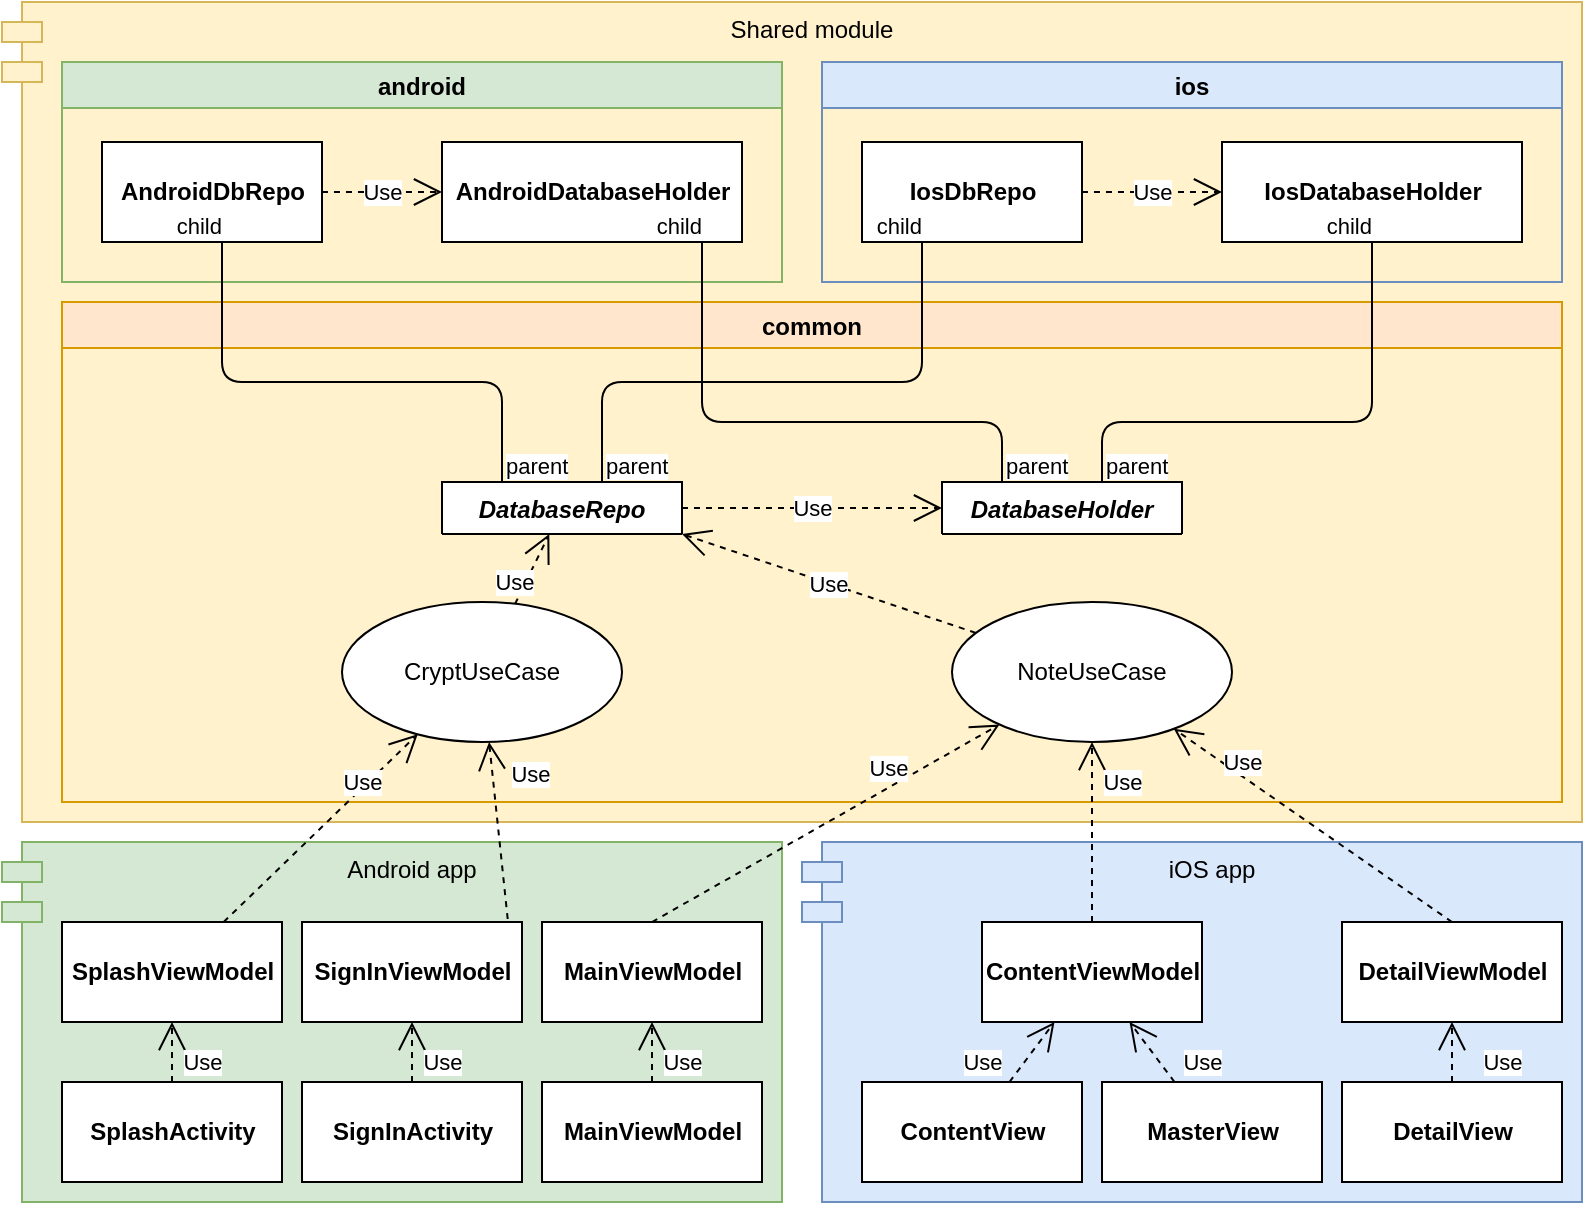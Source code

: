 <mxfile version="13.6.2" type="device"><diagram id="7_m-QgdKIpnmGYBrwB6b" name="Страница 2"><mxGraphModel dx="788" dy="604" grid="1" gridSize="10" guides="1" tooltips="1" connect="1" arrows="1" fold="1" page="1" pageScale="1" pageWidth="827" pageHeight="1169" math="0" shadow="0"><root><mxCell id="ruG1A3cvqddyioANiLaJ-0"/><mxCell id="ruG1A3cvqddyioANiLaJ-1" value="modules" style="locked=1;" parent="ruG1A3cvqddyioANiLaJ-0"/><mxCell id="ruG1A3cvqddyioANiLaJ-2" value="Shared module" style="shape=module;align=left;spacingLeft=20;align=center;verticalAlign=top;fillColor=#fff2cc;strokeColor=#d6b656;" parent="ruG1A3cvqddyioANiLaJ-1" vertex="1"><mxGeometry x="20" y="10" width="790" height="410" as="geometry"/></mxCell><mxCell id="ruG1A3cvqddyioANiLaJ-3" value="Android app" style="shape=module;align=left;spacingLeft=20;align=center;verticalAlign=top;fillColor=#d5e8d4;strokeColor=#82b366;" parent="ruG1A3cvqddyioANiLaJ-1" vertex="1"><mxGeometry x="20" y="430" width="390" height="180" as="geometry"/></mxCell><mxCell id="ruG1A3cvqddyioANiLaJ-4" value="iOS app" style="shape=module;align=left;spacingLeft=20;align=center;verticalAlign=top;fillColor=#dae8fc;strokeColor=#6c8ebf;" parent="ruG1A3cvqddyioANiLaJ-1" vertex="1"><mxGeometry x="420" y="430" width="390" height="180" as="geometry"/></mxCell><mxCell id="ruG1A3cvqddyioANiLaJ-19" value="sourceSets" style="locked=1;" parent="ruG1A3cvqddyioANiLaJ-0"/><mxCell id="ruG1A3cvqddyioANiLaJ-20" value="common" style="swimlane;fillColor=#ffe6cc;strokeColor=#d79b00;" parent="ruG1A3cvqddyioANiLaJ-19" vertex="1"><mxGeometry x="50" y="160" width="750" height="250" as="geometry"/></mxCell><mxCell id="ruG1A3cvqddyioANiLaJ-21" value="android" style="swimlane;fillColor=#d5e8d4;strokeColor=#82b366;" parent="ruG1A3cvqddyioANiLaJ-19" vertex="1"><mxGeometry x="50" y="40" width="360" height="110" as="geometry"/></mxCell><mxCell id="ruG1A3cvqddyioANiLaJ-22" value="ios" style="swimlane;fillColor=#dae8fc;strokeColor=#6c8ebf;" parent="ruG1A3cvqddyioANiLaJ-19" vertex="1"><mxGeometry x="430" y="40" width="370" height="110" as="geometry"/></mxCell><mxCell id="ruG1A3cvqddyioANiLaJ-23" value="classes" style="locked=1;" parent="ruG1A3cvqddyioANiLaJ-0"/><mxCell id="qVzjeRIyRsdHClNP6558-6" value="Use" style="endArrow=open;endSize=12;dashed=1;html=1;entryX=0;entryY=0.5;entryDx=0;entryDy=0;exitX=1;exitY=0.5;exitDx=0;exitDy=0;" edge="1" parent="ruG1A3cvqddyioANiLaJ-23" source="n4Dbmzj75wJ712Qw9POo-0" target="qVzjeRIyRsdHClNP6558-0"><mxGeometry width="160" relative="1" as="geometry"><mxPoint x="340" y="300" as="sourcePoint"/><mxPoint x="500" y="300" as="targetPoint"/><Array as="points"/></mxGeometry></mxCell><mxCell id="qVzjeRIyRsdHClNP6558-12" value="Use" style="endArrow=open;endSize=12;dashed=1;html=1;entryX=1;entryY=1;entryDx=0;entryDy=0;" edge="1" parent="ruG1A3cvqddyioANiLaJ-23" source="qVzjeRIyRsdHClNP6558-59" target="n4Dbmzj75wJ712Qw9POo-0"><mxGeometry width="160" relative="1" as="geometry"><mxPoint x="360" y="329" as="sourcePoint"/><mxPoint x="490" y="290" as="targetPoint"/></mxGeometry></mxCell><mxCell id="qVzjeRIyRsdHClNP6558-16" value="&lt;b&gt;AndroidDbRepo&lt;/b&gt;" style="html=1;" vertex="1" parent="ruG1A3cvqddyioANiLaJ-23"><mxGeometry x="70" y="80" width="110" height="50" as="geometry"/></mxCell><mxCell id="qVzjeRIyRsdHClNP6558-17" value="&lt;b&gt;AndroidDatabaseHolder&lt;/b&gt;" style="html=1;" vertex="1" parent="ruG1A3cvqddyioANiLaJ-23"><mxGeometry x="240" y="80" width="150" height="50" as="geometry"/></mxCell><mxCell id="qVzjeRIyRsdHClNP6558-18" value="Use" style="endArrow=open;endSize=12;dashed=1;html=1;exitX=1;exitY=0.5;exitDx=0;exitDy=0;entryX=0;entryY=0.5;entryDx=0;entryDy=0;" edge="1" parent="ruG1A3cvqddyioANiLaJ-23" source="qVzjeRIyRsdHClNP6558-16" target="qVzjeRIyRsdHClNP6558-17"><mxGeometry width="160" relative="1" as="geometry"><mxPoint x="340" y="320" as="sourcePoint"/><mxPoint x="500" y="320" as="targetPoint"/></mxGeometry></mxCell><mxCell id="qVzjeRIyRsdHClNP6558-19" value="" style="endArrow=none;html=1;edgeStyle=orthogonalEdgeStyle;" edge="1" parent="ruG1A3cvqddyioANiLaJ-23" source="n4Dbmzj75wJ712Qw9POo-0" target="qVzjeRIyRsdHClNP6558-16"><mxGeometry relative="1" as="geometry"><mxPoint x="230" y="350" as="sourcePoint"/><mxPoint x="500" y="320" as="targetPoint"/><Array as="points"><mxPoint x="270" y="200"/><mxPoint x="130" y="200"/></Array></mxGeometry></mxCell><mxCell id="qVzjeRIyRsdHClNP6558-20" value="parent" style="edgeLabel;resizable=0;html=1;align=left;verticalAlign=bottom;" connectable="0" vertex="1" parent="qVzjeRIyRsdHClNP6558-19"><mxGeometry x="-1" relative="1" as="geometry"/></mxCell><mxCell id="qVzjeRIyRsdHClNP6558-21" value="child" style="edgeLabel;resizable=0;html=1;align=right;verticalAlign=bottom;" connectable="0" vertex="1" parent="qVzjeRIyRsdHClNP6558-19"><mxGeometry x="1" relative="1" as="geometry"/></mxCell><mxCell id="qVzjeRIyRsdHClNP6558-22" value="" style="endArrow=none;html=1;edgeStyle=orthogonalEdgeStyle;" edge="1" parent="ruG1A3cvqddyioANiLaJ-23" source="qVzjeRIyRsdHClNP6558-0" target="qVzjeRIyRsdHClNP6558-17"><mxGeometry relative="1" as="geometry"><mxPoint x="340" y="320" as="sourcePoint"/><mxPoint x="500" y="320" as="targetPoint"/><Array as="points"><mxPoint x="520" y="220"/><mxPoint x="370" y="220"/></Array></mxGeometry></mxCell><mxCell id="qVzjeRIyRsdHClNP6558-23" value="parent" style="edgeLabel;resizable=0;html=1;align=left;verticalAlign=bottom;" connectable="0" vertex="1" parent="qVzjeRIyRsdHClNP6558-22"><mxGeometry x="-1" relative="1" as="geometry"/></mxCell><mxCell id="qVzjeRIyRsdHClNP6558-24" value="child" style="edgeLabel;resizable=0;html=1;align=right;verticalAlign=bottom;" connectable="0" vertex="1" parent="qVzjeRIyRsdHClNP6558-22"><mxGeometry x="1" relative="1" as="geometry"/></mxCell><mxCell id="qVzjeRIyRsdHClNP6558-25" value="&lt;b&gt;IosDbRepo&lt;/b&gt;" style="html=1;" vertex="1" parent="ruG1A3cvqddyioANiLaJ-23"><mxGeometry x="450" y="80" width="110" height="50" as="geometry"/></mxCell><mxCell id="qVzjeRIyRsdHClNP6558-26" value="&lt;b&gt;IosDatabaseHolder&lt;/b&gt;" style="html=1;" vertex="1" parent="ruG1A3cvqddyioANiLaJ-23"><mxGeometry x="630" y="80" width="150" height="50" as="geometry"/></mxCell><mxCell id="qVzjeRIyRsdHClNP6558-27" value="Use" style="endArrow=open;endSize=12;dashed=1;html=1;exitX=1;exitY=0.5;exitDx=0;exitDy=0;entryX=0;entryY=0.5;entryDx=0;entryDy=0;" edge="1" parent="ruG1A3cvqddyioANiLaJ-23" source="qVzjeRIyRsdHClNP6558-25" target="qVzjeRIyRsdHClNP6558-26"><mxGeometry width="160" relative="1" as="geometry"><mxPoint x="340" y="310" as="sourcePoint"/><mxPoint x="500" y="310" as="targetPoint"/></mxGeometry></mxCell><mxCell id="qVzjeRIyRsdHClNP6558-28" value="" style="endArrow=none;html=1;edgeStyle=orthogonalEdgeStyle;" edge="1" parent="ruG1A3cvqddyioANiLaJ-23" source="n4Dbmzj75wJ712Qw9POo-0" target="qVzjeRIyRsdHClNP6558-25"><mxGeometry relative="1" as="geometry"><mxPoint x="340" y="350" as="sourcePoint"/><mxPoint x="500" y="320" as="targetPoint"/><Array as="points"><mxPoint x="320" y="200"/><mxPoint x="480" y="200"/></Array></mxGeometry></mxCell><mxCell id="qVzjeRIyRsdHClNP6558-29" value="parent" style="edgeLabel;resizable=0;html=1;align=left;verticalAlign=bottom;" connectable="0" vertex="1" parent="qVzjeRIyRsdHClNP6558-28"><mxGeometry x="-1" relative="1" as="geometry"/></mxCell><mxCell id="qVzjeRIyRsdHClNP6558-30" value="child" style="edgeLabel;resizable=0;html=1;align=right;verticalAlign=bottom;" connectable="0" vertex="1" parent="qVzjeRIyRsdHClNP6558-28"><mxGeometry x="1" relative="1" as="geometry"/></mxCell><mxCell id="qVzjeRIyRsdHClNP6558-31" value="" style="endArrow=none;html=1;edgeStyle=orthogonalEdgeStyle;" edge="1" parent="ruG1A3cvqddyioANiLaJ-23" source="qVzjeRIyRsdHClNP6558-0" target="qVzjeRIyRsdHClNP6558-26"><mxGeometry relative="1" as="geometry"><mxPoint x="570" y="360" as="sourcePoint"/><mxPoint x="500" y="310" as="targetPoint"/><Array as="points"><mxPoint x="570" y="220"/><mxPoint x="705" y="220"/></Array></mxGeometry></mxCell><mxCell id="qVzjeRIyRsdHClNP6558-32" value="parent" style="edgeLabel;resizable=0;html=1;align=left;verticalAlign=bottom;" connectable="0" vertex="1" parent="qVzjeRIyRsdHClNP6558-31"><mxGeometry x="-1" relative="1" as="geometry"/></mxCell><mxCell id="qVzjeRIyRsdHClNP6558-33" value="child" style="edgeLabel;resizable=0;html=1;align=right;verticalAlign=bottom;" connectable="0" vertex="1" parent="qVzjeRIyRsdHClNP6558-31"><mxGeometry x="1" relative="1" as="geometry"/></mxCell><mxCell id="qVzjeRIyRsdHClNP6558-34" value="&lt;b&gt;SplashViewModel&lt;/b&gt;" style="html=1;" vertex="1" parent="ruG1A3cvqddyioANiLaJ-23"><mxGeometry x="50" y="470" width="110" height="50" as="geometry"/></mxCell><mxCell id="qVzjeRIyRsdHClNP6558-35" value="&lt;b&gt;SplashActivity&lt;/b&gt;" style="html=1;" vertex="1" parent="ruG1A3cvqddyioANiLaJ-23"><mxGeometry x="50" y="550" width="110" height="50" as="geometry"/></mxCell><mxCell id="qVzjeRIyRsdHClNP6558-36" value="&lt;b&gt;SignIn&lt;/b&gt;&lt;b&gt;ViewModel&lt;/b&gt;" style="html=1;" vertex="1" parent="ruG1A3cvqddyioANiLaJ-23"><mxGeometry x="170" y="470" width="110" height="50" as="geometry"/></mxCell><mxCell id="qVzjeRIyRsdHClNP6558-37" value="&lt;b&gt;SignInActivity&lt;/b&gt;" style="html=1;" vertex="1" parent="ruG1A3cvqddyioANiLaJ-23"><mxGeometry x="170" y="550" width="110" height="50" as="geometry"/></mxCell><mxCell id="qVzjeRIyRsdHClNP6558-38" value="&lt;b&gt;MainViewModel&lt;/b&gt;" style="html=1;" vertex="1" parent="ruG1A3cvqddyioANiLaJ-23"><mxGeometry x="290" y="470" width="110" height="50" as="geometry"/></mxCell><mxCell id="qVzjeRIyRsdHClNP6558-39" value="&lt;b&gt;MainViewModel&lt;/b&gt;" style="html=1;" vertex="1" parent="ruG1A3cvqddyioANiLaJ-23"><mxGeometry x="290" y="550" width="110" height="50" as="geometry"/></mxCell><mxCell id="qVzjeRIyRsdHClNP6558-40" value="Use" style="endArrow=open;endSize=12;dashed=1;html=1;" edge="1" parent="ruG1A3cvqddyioANiLaJ-23" source="qVzjeRIyRsdHClNP6558-35" target="qVzjeRIyRsdHClNP6558-34"><mxGeometry x="-0.333" y="-15" width="160" relative="1" as="geometry"><mxPoint x="330" y="680" as="sourcePoint"/><mxPoint x="490" y="680" as="targetPoint"/><mxPoint as="offset"/></mxGeometry></mxCell><mxCell id="qVzjeRIyRsdHClNP6558-41" value="Use" style="endArrow=open;endSize=12;dashed=1;html=1;" edge="1" parent="ruG1A3cvqddyioANiLaJ-23" source="qVzjeRIyRsdHClNP6558-37" target="qVzjeRIyRsdHClNP6558-36"><mxGeometry x="-0.333" y="-15" width="160" relative="1" as="geometry"><mxPoint x="330" y="680" as="sourcePoint"/><mxPoint x="490" y="680" as="targetPoint"/><mxPoint as="offset"/></mxGeometry></mxCell><mxCell id="qVzjeRIyRsdHClNP6558-42" value="Use" style="endArrow=open;endSize=12;dashed=1;html=1;" edge="1" parent="ruG1A3cvqddyioANiLaJ-23" source="qVzjeRIyRsdHClNP6558-39" target="qVzjeRIyRsdHClNP6558-38"><mxGeometry x="-0.333" y="-15" width="160" relative="1" as="geometry"><mxPoint x="330" y="680" as="sourcePoint"/><mxPoint x="490" y="680" as="targetPoint"/><mxPoint as="offset"/></mxGeometry></mxCell><mxCell id="qVzjeRIyRsdHClNP6558-43" value="Use" style="endArrow=open;endSize=12;dashed=1;html=1;" edge="1" parent="ruG1A3cvqddyioANiLaJ-23" source="qVzjeRIyRsdHClNP6558-34" target="qVzjeRIyRsdHClNP6558-58"><mxGeometry x="0.457" y="2" width="160" relative="1" as="geometry"><mxPoint x="330" y="490" as="sourcePoint"/><mxPoint x="140" y="370" as="targetPoint"/><mxPoint as="offset"/></mxGeometry></mxCell><mxCell id="qVzjeRIyRsdHClNP6558-44" value="Use" style="endArrow=open;endSize=12;dashed=1;html=1;exitX=0.935;exitY=-0.03;exitDx=0;exitDy=0;exitPerimeter=0;" edge="1" parent="ruG1A3cvqddyioANiLaJ-23" source="qVzjeRIyRsdHClNP6558-36" target="qVzjeRIyRsdHClNP6558-58"><mxGeometry x="0.595" y="-19" width="160" relative="1" as="geometry"><mxPoint x="330" y="420" as="sourcePoint"/><mxPoint x="490" y="420" as="targetPoint"/><mxPoint as="offset"/></mxGeometry></mxCell><mxCell id="qVzjeRIyRsdHClNP6558-45" value="Use" style="endArrow=open;endSize=12;dashed=1;html=1;exitX=0.5;exitY=0;exitDx=0;exitDy=0;" edge="1" parent="ruG1A3cvqddyioANiLaJ-23" source="qVzjeRIyRsdHClNP6558-38" target="qVzjeRIyRsdHClNP6558-59"><mxGeometry x="0.406" y="9" width="160" relative="1" as="geometry"><mxPoint x="330" y="420" as="sourcePoint"/><mxPoint x="490" y="420" as="targetPoint"/><mxPoint as="offset"/></mxGeometry></mxCell><mxCell id="qVzjeRIyRsdHClNP6558-46" value="&lt;b&gt;ContentViewModel&lt;/b&gt;" style="html=1;" vertex="1" parent="ruG1A3cvqddyioANiLaJ-23"><mxGeometry x="510" y="470" width="110" height="50" as="geometry"/></mxCell><mxCell id="qVzjeRIyRsdHClNP6558-47" value="&lt;b&gt;ContentView&lt;/b&gt;" style="html=1;" vertex="1" parent="ruG1A3cvqddyioANiLaJ-23"><mxGeometry x="450" y="550" width="110" height="50" as="geometry"/></mxCell><mxCell id="qVzjeRIyRsdHClNP6558-49" value="&lt;b&gt;MasterView&lt;/b&gt;" style="html=1;" vertex="1" parent="ruG1A3cvqddyioANiLaJ-23"><mxGeometry x="570" y="550" width="110" height="50" as="geometry"/></mxCell><mxCell id="qVzjeRIyRsdHClNP6558-50" value="&lt;b&gt;DetailViewModel&lt;/b&gt;" style="html=1;" vertex="1" parent="ruG1A3cvqddyioANiLaJ-23"><mxGeometry x="690" y="470" width="110" height="50" as="geometry"/></mxCell><mxCell id="qVzjeRIyRsdHClNP6558-51" value="&lt;b&gt;DetailView&lt;/b&gt;" style="html=1;" vertex="1" parent="ruG1A3cvqddyioANiLaJ-23"><mxGeometry x="690" y="550" width="110" height="50" as="geometry"/></mxCell><mxCell id="qVzjeRIyRsdHClNP6558-52" value="Use" style="endArrow=open;endSize=12;dashed=1;html=1;" edge="1" parent="ruG1A3cvqddyioANiLaJ-23" source="qVzjeRIyRsdHClNP6558-47" target="qVzjeRIyRsdHClNP6558-46"><mxGeometry x="-1" y="17" width="160" relative="1" as="geometry"><mxPoint x="360" y="540" as="sourcePoint"/><mxPoint x="520" y="540" as="targetPoint"/><mxPoint as="offset"/></mxGeometry></mxCell><mxCell id="qVzjeRIyRsdHClNP6558-53" value="Use" style="endArrow=open;endSize=12;dashed=1;html=1;" edge="1" parent="ruG1A3cvqddyioANiLaJ-23" source="qVzjeRIyRsdHClNP6558-49" target="qVzjeRIyRsdHClNP6558-46"><mxGeometry x="-1" y="-17" width="160" relative="1" as="geometry"><mxPoint x="360" y="540" as="sourcePoint"/><mxPoint x="520" y="540" as="targetPoint"/><mxPoint as="offset"/></mxGeometry></mxCell><mxCell id="qVzjeRIyRsdHClNP6558-54" value="Use" style="endArrow=open;endSize=12;dashed=1;html=1;" edge="1" parent="ruG1A3cvqddyioANiLaJ-23" source="qVzjeRIyRsdHClNP6558-51" target="qVzjeRIyRsdHClNP6558-50"><mxGeometry x="-0.333" y="-25" width="160" relative="1" as="geometry"><mxPoint x="340" y="550" as="sourcePoint"/><mxPoint x="500" y="550" as="targetPoint"/><mxPoint as="offset"/></mxGeometry></mxCell><mxCell id="qVzjeRIyRsdHClNP6558-55" value="Use" style="endArrow=open;endSize=12;dashed=1;html=1;" edge="1" parent="ruG1A3cvqddyioANiLaJ-23" source="qVzjeRIyRsdHClNP6558-46" target="qVzjeRIyRsdHClNP6558-59"><mxGeometry x="0.556" y="-15" width="160" relative="1" as="geometry"><mxPoint x="340" y="530" as="sourcePoint"/><mxPoint x="500" y="530" as="targetPoint"/><mxPoint as="offset"/></mxGeometry></mxCell><mxCell id="qVzjeRIyRsdHClNP6558-56" value="Use" style="endArrow=open;endSize=12;dashed=1;html=1;exitX=0.5;exitY=0;exitDx=0;exitDy=0;" edge="1" parent="ruG1A3cvqddyioANiLaJ-23" source="qVzjeRIyRsdHClNP6558-50" target="qVzjeRIyRsdHClNP6558-59"><mxGeometry x="0.557" y="-6" width="160" relative="1" as="geometry"><mxPoint x="340" y="530" as="sourcePoint"/><mxPoint x="500" y="530" as="targetPoint"/><mxPoint as="offset"/></mxGeometry></mxCell><mxCell id="n4Dbmzj75wJ712Qw9POo-0" value="DatabaseRepo" style="swimlane;fontStyle=3;align=center;verticalAlign=top;childLayout=stackLayout;horizontal=1;startSize=26;horizontalStack=0;resizeParent=1;resizeParentMax=0;resizeLast=0;collapsible=1;marginBottom=0;" parent="ruG1A3cvqddyioANiLaJ-23" vertex="1" collapsed="1"><mxGeometry x="240" y="250" width="120" height="26" as="geometry"><mxRectangle x="110" y="230" width="160" height="242" as="alternateBounds"/></mxGeometry></mxCell><mxCell id="n4Dbmzj75wJ712Qw9POo-7" value="+ databaseState: PlatformSQLiteState" style="text;strokeColor=none;fillColor=none;align=left;verticalAlign=top;spacingLeft=4;spacingRight=4;overflow=hidden;rotatable=0;points=[[0,0.5],[1,0.5]];portConstraint=eastwest;" parent="n4Dbmzj75wJ712Qw9POo-0" vertex="1"><mxGeometry y="26" width="120" height="26" as="geometry"/></mxCell><mxCell id="n4Dbmzj75wJ712Qw9POo-1" value="+ noteQueries: NoteQueries" style="text;strokeColor=none;fillColor=none;align=left;verticalAlign=top;spacingLeft=4;spacingRight=4;overflow=hidden;rotatable=0;points=[[0,0.5],[1,0.5]];portConstraint=eastwest;" parent="n4Dbmzj75wJ712Qw9POo-0" vertex="1"><mxGeometry y="52" width="120" height="26" as="geometry"/></mxCell><mxCell id="n4Dbmzj75wJ712Qw9POo-11" value="+ relaunchFlowEmitter: (() -&gt; Unit)?" style="text;strokeColor=none;fillColor=none;align=left;verticalAlign=top;spacingLeft=4;spacingRight=4;overflow=hidden;rotatable=0;points=[[0,0.5],[1,0.5]];portConstraint=eastwest;" parent="n4Dbmzj75wJ712Qw9POo-0" vertex="1"><mxGeometry y="78" width="120" height="26" as="geometry"/></mxCell><mxCell id="n4Dbmzj75wJ712Qw9POo-2" value="" style="line;strokeWidth=1;fillColor=none;align=left;verticalAlign=middle;spacingTop=-1;spacingLeft=3;spacingRight=3;rotatable=0;labelPosition=right;points=[];portConstraint=eastwest;" parent="n4Dbmzj75wJ712Qw9POo-0" vertex="1"><mxGeometry y="104" width="120" height="8" as="geometry"/></mxCell><mxCell id="n4Dbmzj75wJ712Qw9POo-3" value="+ buildDatabaseInstanceIfNeed(passphrase): DatabaseHolder" style="text;strokeColor=none;fillColor=none;align=left;verticalAlign=top;spacingLeft=4;spacingRight=4;overflow=hidden;rotatable=0;points=[[0,0.5],[1,0.5]];portConstraint=eastwest;" parent="n4Dbmzj75wJ712Qw9POo-0" vertex="1"><mxGeometry y="112" width="120" height="26" as="geometry"/></mxCell><mxCell id="n4Dbmzj75wJ712Qw9POo-9" value="+ decrypt(oldPass: CharSequence)" style="text;strokeColor=none;fillColor=none;align=left;verticalAlign=top;spacingLeft=4;spacingRight=4;overflow=hidden;rotatable=0;points=[[0,0.5],[1,0.5]];portConstraint=eastwest;" parent="n4Dbmzj75wJ712Qw9POo-0" vertex="1"><mxGeometry y="138" width="120" height="26" as="geometry"/></mxCell><mxCell id="n4Dbmzj75wJ712Qw9POo-6" value="+ rekey(oldPass: CharSequence, newPass: CharSequence)" style="text;strokeColor=none;fillColor=none;align=left;verticalAlign=top;spacingLeft=4;spacingRight=4;overflow=hidden;rotatable=0;points=[[0,0.5],[1,0.5]];portConstraint=eastwest;" parent="n4Dbmzj75wJ712Qw9POo-0" vertex="1"><mxGeometry y="164" width="120" height="26" as="geometry"/></mxCell><mxCell id="n4Dbmzj75wJ712Qw9POo-8" value="+ encrypt(newPass: CharSequence)" style="text;strokeColor=none;fillColor=none;align=left;verticalAlign=top;spacingLeft=4;spacingRight=4;overflow=hidden;rotatable=0;points=[[0,0.5],[1,0.5]];portConstraint=eastwest;" parent="n4Dbmzj75wJ712Qw9POo-0" vertex="1"><mxGeometry y="190" width="120" height="26" as="geometry"/></mxCell><mxCell id="n4Dbmzj75wJ712Qw9POo-5" value="+ closeDatabase()" style="text;strokeColor=none;fillColor=none;align=left;verticalAlign=top;spacingLeft=4;spacingRight=4;overflow=hidden;rotatable=0;points=[[0,0.5],[1,0.5]];portConstraint=eastwest;" parent="n4Dbmzj75wJ712Qw9POo-0" vertex="1"><mxGeometry y="216" width="120" height="26" as="geometry"/></mxCell><mxCell id="qVzjeRIyRsdHClNP6558-0" value="DatabaseHolder" style="swimlane;fontStyle=3;align=center;verticalAlign=top;childLayout=stackLayout;horizontal=1;startSize=26;horizontalStack=0;resizeParent=1;resizeParentMax=0;resizeLast=0;collapsible=1;marginBottom=0;" vertex="1" collapsed="1" parent="ruG1A3cvqddyioANiLaJ-23"><mxGeometry x="490" y="250" width="120" height="26" as="geometry"><mxRectangle x="530" y="230" width="160" height="138" as="alternateBounds"/></mxGeometry></mxCell><mxCell id="qVzjeRIyRsdHClNP6558-4" value="+ driver: SqlDriver" style="text;strokeColor=none;fillColor=none;align=left;verticalAlign=top;spacingLeft=4;spacingRight=4;overflow=hidden;rotatable=0;points=[[0,0.5],[1,0.5]];portConstraint=eastwest;" vertex="1" parent="qVzjeRIyRsdHClNP6558-0"><mxGeometry y="26" width="120" height="26" as="geometry"/></mxCell><mxCell id="qVzjeRIyRsdHClNP6558-5" value="+ noteDb: NoteDb" style="text;strokeColor=none;fillColor=none;align=left;verticalAlign=top;spacingLeft=4;spacingRight=4;overflow=hidden;rotatable=0;points=[[0,0.5],[1,0.5]];portConstraint=eastwest;" vertex="1" parent="qVzjeRIyRsdHClNP6558-0"><mxGeometry y="52" width="120" height="26" as="geometry"/></mxCell><mxCell id="qVzjeRIyRsdHClNP6558-1" value="+ noteQueries: NoteQueries" style="text;strokeColor=none;fillColor=none;align=left;verticalAlign=top;spacingLeft=4;spacingRight=4;overflow=hidden;rotatable=0;points=[[0,0.5],[1,0.5]];portConstraint=eastwest;" vertex="1" parent="qVzjeRIyRsdHClNP6558-0"><mxGeometry y="78" width="120" height="26" as="geometry"/></mxCell><mxCell id="qVzjeRIyRsdHClNP6558-2" value="" style="line;strokeWidth=1;fillColor=none;align=left;verticalAlign=middle;spacingTop=-1;spacingLeft=3;spacingRight=3;rotatable=0;labelPosition=right;points=[];portConstraint=eastwest;" vertex="1" parent="qVzjeRIyRsdHClNP6558-0"><mxGeometry y="104" width="120" height="8" as="geometry"/></mxCell><mxCell id="qVzjeRIyRsdHClNP6558-3" value="+ close()" style="text;strokeColor=none;fillColor=none;align=left;verticalAlign=top;spacingLeft=4;spacingRight=4;overflow=hidden;rotatable=0;points=[[0,0.5],[1,0.5]];portConstraint=eastwest;" vertex="1" parent="qVzjeRIyRsdHClNP6558-0"><mxGeometry y="112" width="120" height="26" as="geometry"/></mxCell><mxCell id="qVzjeRIyRsdHClNP6558-57" value="Use" style="endArrow=open;endSize=12;dashed=1;html=1;" edge="1" parent="ruG1A3cvqddyioANiLaJ-23" source="qVzjeRIyRsdHClNP6558-58" target="n4Dbmzj75wJ712Qw9POo-0"><mxGeometry x="-0.492" y="5" width="160" relative="1" as="geometry"><mxPoint x="340" y="390" as="sourcePoint"/><mxPoint x="500" y="390" as="targetPoint"/><mxPoint as="offset"/></mxGeometry></mxCell><mxCell id="qVzjeRIyRsdHClNP6558-58" value="CryptUseCase" style="ellipse;whiteSpace=wrap;html=1;" vertex="1" parent="ruG1A3cvqddyioANiLaJ-23"><mxGeometry x="190" y="310" width="140" height="70" as="geometry"/></mxCell><mxCell id="qVzjeRIyRsdHClNP6558-59" value="NoteUseCase" style="ellipse;whiteSpace=wrap;html=1;" vertex="1" parent="ruG1A3cvqddyioANiLaJ-23"><mxGeometry x="495" y="310" width="140" height="70" as="geometry"/></mxCell></root></mxGraphModel></diagram></mxfile>